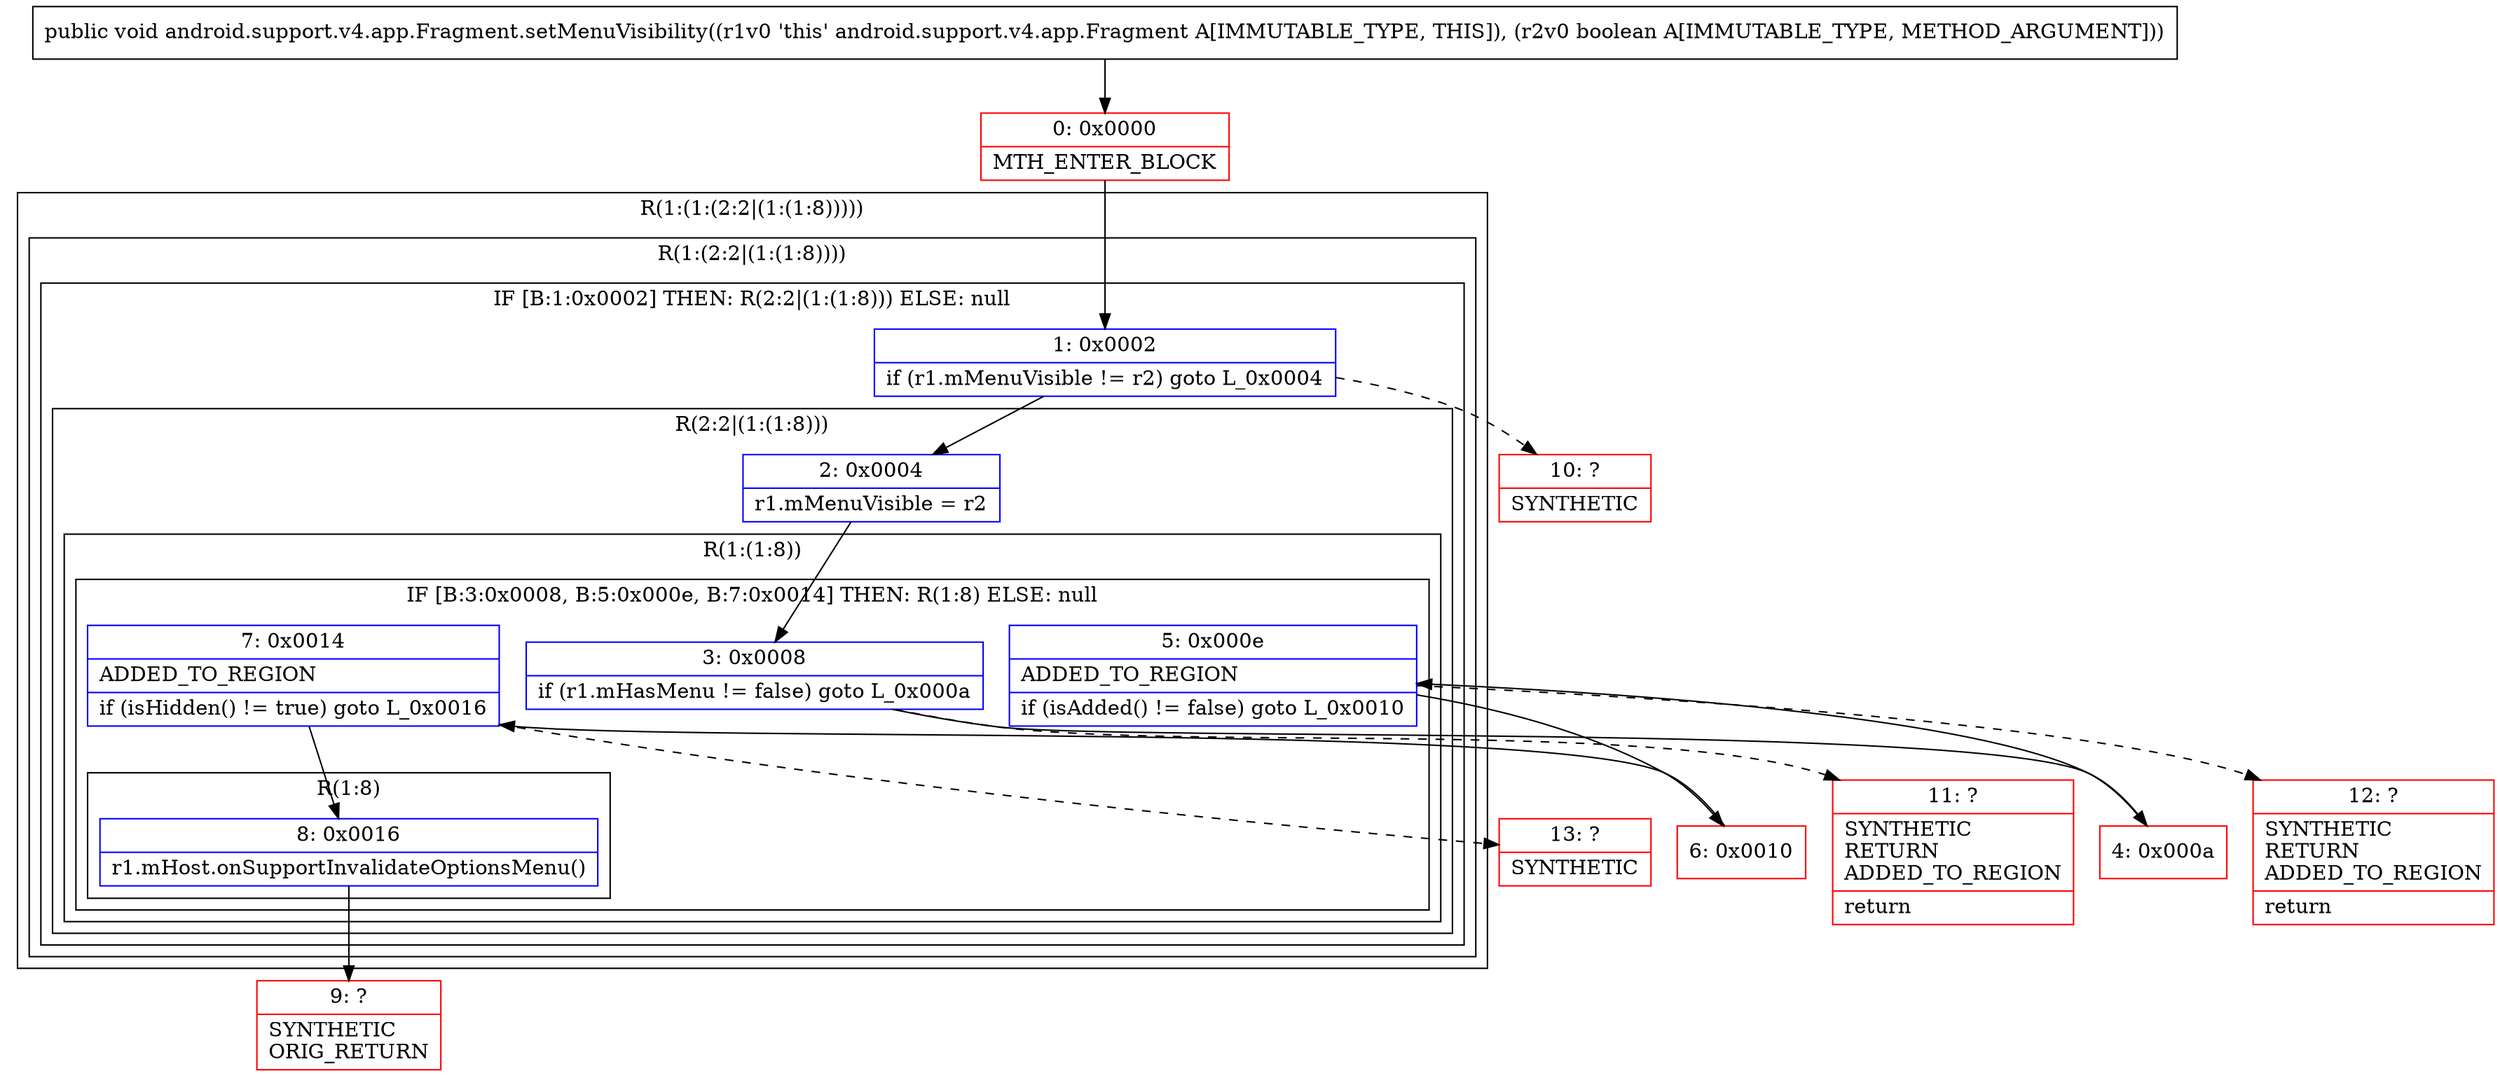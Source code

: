 digraph "CFG forandroid.support.v4.app.Fragment.setMenuVisibility(Z)V" {
subgraph cluster_Region_667055021 {
label = "R(1:(1:(2:2|(1:(1:8)))))";
node [shape=record,color=blue];
subgraph cluster_Region_2127190990 {
label = "R(1:(2:2|(1:(1:8))))";
node [shape=record,color=blue];
subgraph cluster_IfRegion_1748924144 {
label = "IF [B:1:0x0002] THEN: R(2:2|(1:(1:8))) ELSE: null";
node [shape=record,color=blue];
Node_1 [shape=record,label="{1\:\ 0x0002|if (r1.mMenuVisible != r2) goto L_0x0004\l}"];
subgraph cluster_Region_942105776 {
label = "R(2:2|(1:(1:8)))";
node [shape=record,color=blue];
Node_2 [shape=record,label="{2\:\ 0x0004|r1.mMenuVisible = r2\l}"];
subgraph cluster_Region_206317314 {
label = "R(1:(1:8))";
node [shape=record,color=blue];
subgraph cluster_IfRegion_552868206 {
label = "IF [B:3:0x0008, B:5:0x000e, B:7:0x0014] THEN: R(1:8) ELSE: null";
node [shape=record,color=blue];
Node_3 [shape=record,label="{3\:\ 0x0008|if (r1.mHasMenu != false) goto L_0x000a\l}"];
Node_5 [shape=record,label="{5\:\ 0x000e|ADDED_TO_REGION\l|if (isAdded() != false) goto L_0x0010\l}"];
Node_7 [shape=record,label="{7\:\ 0x0014|ADDED_TO_REGION\l|if (isHidden() != true) goto L_0x0016\l}"];
subgraph cluster_Region_1004958326 {
label = "R(1:8)";
node [shape=record,color=blue];
Node_8 [shape=record,label="{8\:\ 0x0016|r1.mHost.onSupportInvalidateOptionsMenu()\l}"];
}
}
}
}
}
}
}
Node_0 [shape=record,color=red,label="{0\:\ 0x0000|MTH_ENTER_BLOCK\l}"];
Node_4 [shape=record,color=red,label="{4\:\ 0x000a}"];
Node_6 [shape=record,color=red,label="{6\:\ 0x0010}"];
Node_9 [shape=record,color=red,label="{9\:\ ?|SYNTHETIC\lORIG_RETURN\l}"];
Node_10 [shape=record,color=red,label="{10\:\ ?|SYNTHETIC\l}"];
Node_11 [shape=record,color=red,label="{11\:\ ?|SYNTHETIC\lRETURN\lADDED_TO_REGION\l|return\l}"];
Node_12 [shape=record,color=red,label="{12\:\ ?|SYNTHETIC\lRETURN\lADDED_TO_REGION\l|return\l}"];
Node_13 [shape=record,color=red,label="{13\:\ ?|SYNTHETIC\l}"];
MethodNode[shape=record,label="{public void android.support.v4.app.Fragment.setMenuVisibility((r1v0 'this' android.support.v4.app.Fragment A[IMMUTABLE_TYPE, THIS]), (r2v0 boolean A[IMMUTABLE_TYPE, METHOD_ARGUMENT])) }"];
MethodNode -> Node_0;
Node_1 -> Node_2;
Node_1 -> Node_10[style=dashed];
Node_2 -> Node_3;
Node_3 -> Node_4;
Node_3 -> Node_11[style=dashed];
Node_5 -> Node_6;
Node_5 -> Node_12[style=dashed];
Node_7 -> Node_8;
Node_7 -> Node_13[style=dashed];
Node_8 -> Node_9;
Node_0 -> Node_1;
Node_4 -> Node_5;
Node_6 -> Node_7;
}

